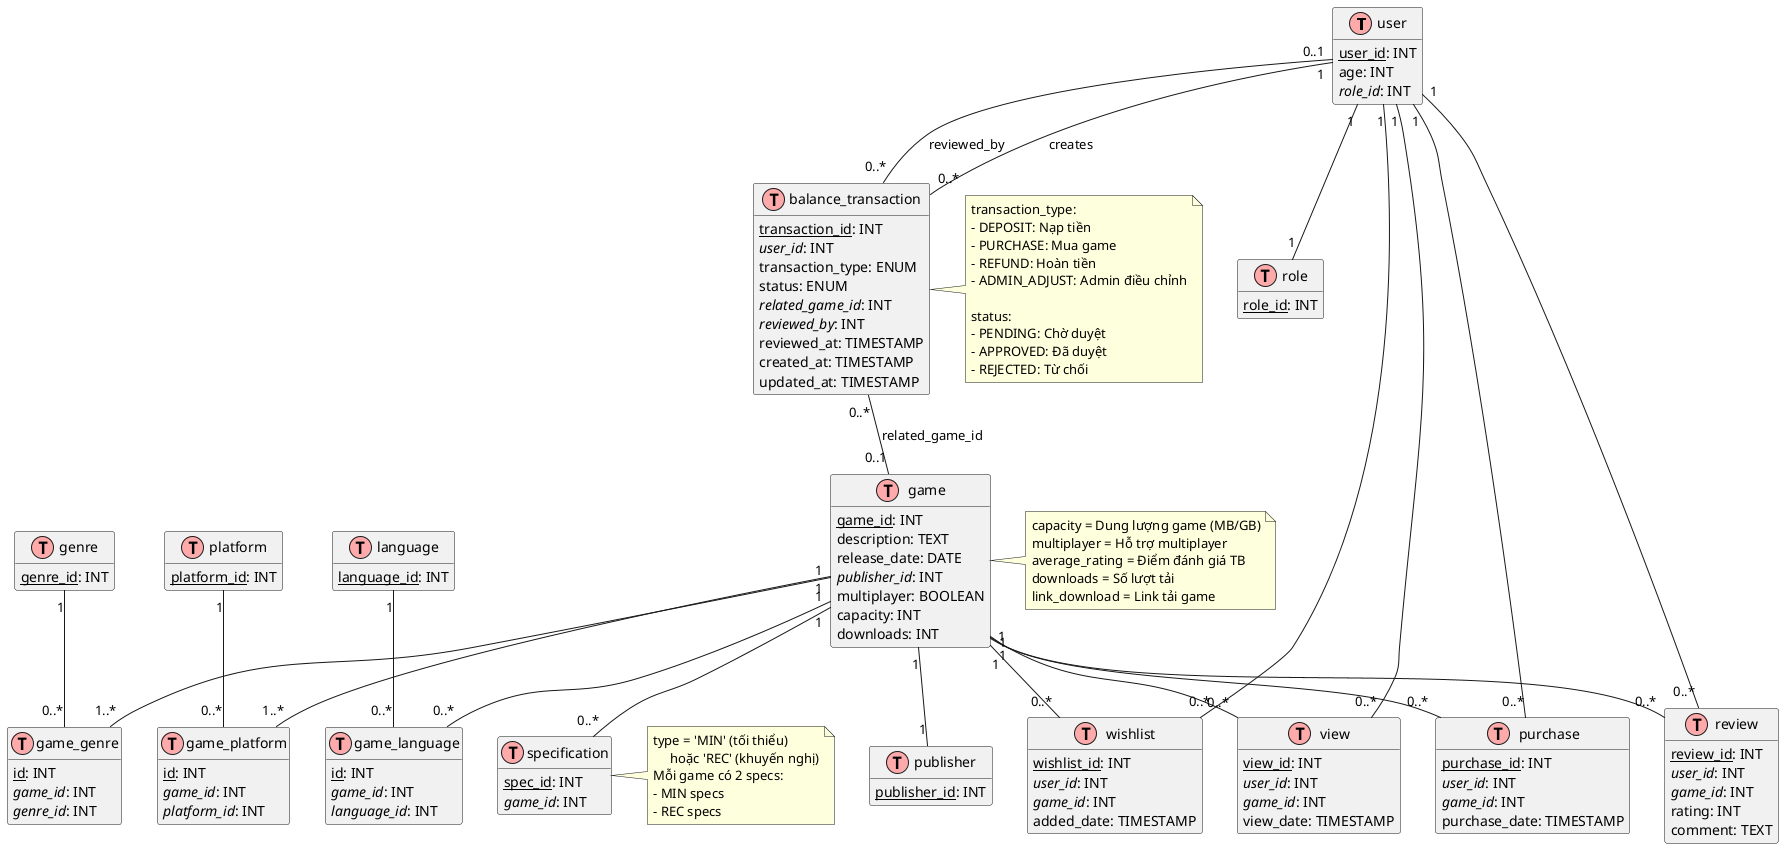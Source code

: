 @startuml ERD_Database
' ========================================
' ERD - Entity Relationship Diagram
' Database Schema for Game Store
' ========================================

!define table(x) class x << (T,#FFAAAA) >>
!define primary_key(x) <u>x</u>
!define foreign_key(x) <i>x</i>

hide methods
hide stereotypes

' Entities
table(user) {
  primary_key(user_id): INT
  username: VARCHAR(50)
  email: VARCHAR(100)
  password: VARCHAR(255)
  age: INT
  gender: VARCHAR(20)
  balance: DECIMAL(15,2)
  foreign_key(role_id): INT
}

table(role) {
  primary_key(role_id): INT
  name: VARCHAR(50)
}

table(game) {
  primary_key(game_id): INT
  name: VARCHAR(255)
  description: TEXT
  release_date: DATE
  foreign_key(publisher_id): INT
  mode: VARCHAR(100)
  price: DECIMAL(10,2)
  multiplayer: BOOLEAN
  capacity: INT
  age_rating: VARCHAR(10)
  average_rating: DECIMAL(3,2)
  downloads: INT
  image: VARCHAR(500)
  link_download: VARCHAR(500)
}

table(publisher) {
  primary_key(publisher_id): INT
  name: VARCHAR(100)
}

table(genre) {
  primary_key(genre_id): INT
  name: VARCHAR(50)
}

table(platform) {
  primary_key(platform_id): INT
  name: VARCHAR(50)
}

table(language) {
  primary_key(language_id): INT
  name: VARCHAR(50)
}

table(game_genre) {
  primary_key(id): INT
  foreign_key(game_id): INT
  foreign_key(genre_id): INT
}

table(game_platform) {
  primary_key(id): INT
  foreign_key(game_id): INT
  foreign_key(platform_id): INT
}

table(game_language) {
  primary_key(id): INT
  foreign_key(game_id): INT
  foreign_key(language_id): INT
}

table(specification) {
  primary_key(spec_id): INT
  foreign_key(game_id): INT
  type: ENUM('MIN','REC')
  cpu: VARCHAR(200)
  ram: VARCHAR(50)
  gpu: VARCHAR(200)
}

table(purchase) {
  primary_key(purchase_id): INT
  foreign_key(user_id): INT
  foreign_key(game_id): INT
  purchase_date: TIMESTAMP
  payment_method: VARCHAR(50)
}

table(review) {
  primary_key(review_id): INT
  foreign_key(user_id): INT
  foreign_key(game_id): INT
  rating: INT
  comment: TEXT
}

table(wishlist) {
  primary_key(wishlist_id): INT
  foreign_key(user_id): INT
  foreign_key(game_id): INT
  added_date: TIMESTAMP
}

table(view) {
  primary_key(view_id): INT
  foreign_key(user_id): INT
  foreign_key(game_id): INT
  view_date: TIMESTAMP
}

table(balance_transaction) {
  primary_key(transaction_id): INT
  foreign_key(user_id): INT
  amount: DECIMAL(15,2)
  balance_before: DECIMAL(15,2)
  balance_after: DECIMAL(15,2)
  transaction_type: ENUM
  status: ENUM
  description: VARCHAR(500)
  foreign_key(related_game_id): INT
  foreign_key(reviewed_by): INT
  reviewed_at: TIMESTAMP
  created_at: TIMESTAMP
  updated_at: TIMESTAMP
}

' Relationships
user "1" -- "1" role
user "1" -- "0..*" purchase
user "1" -- "0..*" review
user "1" -- "0..*" wishlist
user "1" -- "0..*" view
user "1" -- "0..*" balance_transaction : creates

game "1" -- "0..*" purchase
game "1" -- "0..*" review
game "1" -- "0..*" wishlist
game "1" -- "0..*" view
game "1" -- "0..*" specification
game "1" -- "1" publisher
game "1" -- "1..*" game_genre
game "1" -- "1..*" game_platform
game "1" -- "0..*" game_language

genre "1" -- "0..*" game_genre
platform "1" -- "0..*" game_platform
language "1" -- "0..*" game_language

balance_transaction "0..*" -- "0..1" game : related_game_id
balance_transaction "0..*" -- "0..1" user : reviewed_by

note right of game
  capacity = Dung lượng game (MB/GB)
  multiplayer = Hỗ trợ multiplayer
  average_rating = Điểm đánh giá TB
  downloads = Số lượt tải
  link_download = Link tải game
end note

note right of specification
  type = 'MIN' (tối thiểu) 
       hoặc 'REC' (khuyến nghị)
  Mỗi game có 2 specs:
  - MIN specs
  - REC specs
end note

note right of balance_transaction
  transaction_type:
  - DEPOSIT: Nạp tiền
  - PURCHASE: Mua game
  - REFUND: Hoàn tiền
  - ADMIN_ADJUST: Admin điều chỉnh
  
  status:
  - PENDING: Chờ duyệt
  - APPROVED: Đã duyệt
  - REJECTED: Từ chối
end note

@enduml

@startuml UseCase_Customer
' ========================================
' Use Case Diagram - Customer
' ========================================

left to right direction
skinparam packageStyle rectangle

actor Customer as customer
actor "Payment System" as payment
actor "AI Recommendation" as ai

rectangle "Game Store System" {
  usecase "Đăng ký tài khoản" as UC1
  usecase "Đăng nhập" as UC2
  usecase "Tìm kiếm game" as UC3
  usecase "Xem chi tiết game" as UC4
  usecase "Thêm vào Wishlist" as UC5
  usecase "Mua game" as UC6
  usecase "Đánh giá & Review" as UC7
  usecase "Nạp tiền" as UC8
  usecase "Xem lịch sử giao dịch" as UC9
  usecase "Quản lý thông tin cá nhân" as UC10
  usecase "Nhận gợi ý game" as UC11
  usecase "Lọc game theo thể loại" as UC12
  usecase "Xem thư viện game đã mua" as UC13
}

customer --> UC1
customer --> UC2
customer --> UC3
customer --> UC4
customer --> UC5
customer --> UC6
customer --> UC7
customer --> UC8
customer --> UC9
customer --> UC10
customer --> UC11
customer --> UC12
customer --> UC13

UC6 ..> payment : <<include>>
UC11 ..> ai : <<include>>
UC3 ..> UC4 : <<extend>>
UC4 ..> UC5 : <<extend>>
UC4 ..> UC6 : <<extend>>

@enduml

@startuml UseCase_Admin
' ========================================
' Use Case Diagram - Admin
' ========================================

left to right direction
skinparam packageStyle rectangle

actor Admin as admin
actor "Database" as db

rectangle "Admin Management System" {
  usecase "Quản lý game" as UC1
  usecase "Thêm game mới" as UC2
  usecase "Sửa thông tin game" as UC3
  usecase "Xóa game" as UC4
  usecase "Quản lý người dùng" as UC5
  usecase "Xem thống kê doanh thu" as UC6
  usecase "Quản lý đánh giá" as UC7
  usecase "Duyệt yêu cầu nạp tiền" as UC8
  usecase "Từ chối nạp tiền" as UC9
  usecase "Quản lý giao dịch" as UC10
  usecase "Xem báo cáo" as UC11
}

admin --> UC1
admin --> UC5
admin --> UC6
admin --> UC7
admin --> UC8
admin --> UC10
admin --> UC11

UC1 ..> UC2 : <<extend>>
UC1 ..> UC3 : <<extend>>
UC1 ..> UC4 : <<extend>>
UC8 ..> UC9 : <<extend>>

UC2 ..> db : <<include>>
UC3 ..> db : <<include>>
UC4 ..> db : <<include>>
UC8 ..> db : <<include>>

@enduml

@startuml Activity_Purchase
' ========================================
' Activity Diagram - Purchase Game Flow
' ========================================

|Customer|
start
:Duyệt danh sách game;
:Chọn game muốn mua;
:Xem chi tiết game;

if (Đã mua game này?) then (yes)
  :Hiển thị "Đã sở hữu";
  stop
else (no)
  :Nhấn nút "Mua game";
endif

|System|
:Kiểm tra đăng nhập;

if (Đã đăng nhập?) then (no)
  :Redirect đến trang login;
  stop
else (yes)
  :Hiển thị modal thanh toán;
endif

|Customer|
:Xem thông tin:
- Giá game
- Số dư hiện tại
- Số dư sau khi mua;

if (Số dư đủ?) then (no)
  :Hiển thị thông báo\n"Số dư không đủ";
  :Đề xuất nạp tiền;
  stop
else (yes)
  :Xác nhận mua;
endif

|System|
:Trừ số dư;
:Tạo bản ghi purchase;
:Tạo transaction record\n(type: PURCHASE, status: APPROVED);
:Cập nhật balance;
:Thêm game vào thư viện;

|Customer|
:Nhận thông báo thành công;
:Có thể tải/chơi game;

stop

@enduml

@startuml Activity_Deposit
' ========================================
' Activity Diagram - Deposit Money Flow
' ========================================

|Customer|
start
:Truy cập trang Profile;
:Chọn tab "Nạp tiền";
:Nhập số tiền cần nạp;
:Nhập ghi chú (optional);
:Gửi yêu cầu nạp tiền;

|System|
:Tạo transaction record\n(type: DEPOSIT, status: PENDING);
:Lưu vào database;
:Hiển thị thông tin chuyển khoản:
- Số tài khoản
- Mã QR
- Nội dung CK;

|Customer|
:Thực hiện chuyển khoản\nqua ngân hàng;
:Chờ admin duyệt;

|Admin|
:Vào trang "Yêu cầu nạp tiền";
:Xem danh sách pending;
:Kiểm tra thông tin CK;

if (Thông tin đúng?) then (yes)
  :Nhấn "Duyệt";
  
  |System|
  :Cập nhật status = APPROVED;
  :Cộng tiền vào balance;
  :Lưu reviewed_by, reviewed_at;
  :Gửi notification cho user;
  
  |Customer|
  :Nhận thông báo\n"Nạp tiền thành công";
  :Số dư được cập nhật;
  
else (no)
  :Nhấn "Từ chối";
  
  |System|
  :Cập nhật status = REJECTED;
  :Lưu lý do từ chối;
  :Gửi notification cho user;
  
  |Customer|
  :Nhận thông báo\n"Yêu cầu bị từ chối";
endif

stop

@enduml

@startuml Sequence_Recommendation
' ========================================
' Sequence Diagram - AI Recommendation System
' ========================================

actor User
participant "Frontend\n(React)" as FE
participant "Backend\n(Node.js/Express)" as BE
participant "Python AI\nService" as AI
database "MySQL\nDatabase" as DB
database "SQLite\nInteractions" as SQLite

User -> FE: Truy cập trang chủ
activate FE

FE -> BE: GET /api/recommendations/:userId
activate BE

BE -> DB: Query user interactions\n(purchases, reviews,\nwishlist, views)
activate DB
DB --> BE: User interaction data
deactivate DB

BE -> AI: POST /recommend\n{user_id, interactions}
activate AI

AI -> AI: Load pre-trained models\n(SVD, Content, Demographic)

AI -> SQLite: Query interaction history\nwith timestamps
activate SQLite
SQLite --> AI: Timestamped interactions
deactivate SQLite

AI -> AI: Apply temporal decay\nweight × exp(-0.01 × days)

AI -> AI: Build user profile vector\nfrom weighted interactions

== Collaborative Filtering (SVD) ==
AI -> AI: U × Σ × V^T\nPredict ratings

== Content-Based Filtering ==
AI -> AI: TF-IDF similarity\nCosine distance

== Demographic Filtering ==
AI -> AI: Find similar users\nby age & gender

== Keyword Filtering ==
AI -> AI: Keyword matching\n(if search query exists)

AI -> AI: Ensemble scores:\nfinal = svd×0.45 + content×0.35\n+ demo×0.20 + keyword×0.0

AI -> AI: Rank by final score\nFilter out purchased games

AI --> BE: Top 10 recommended games\n[{game_id, score, reason}]
deactivate AI

BE -> DB: Fetch game details\nfor recommendations
activate DB
DB --> BE: Game info\n(name, price, image, etc.)
deactivate DB

BE --> FE: Recommendation list\nwith full game data
deactivate BE

FE -> FE: Render game cards\nwith "Recommended for you" tag

FE --> User: Display personalized\nrecommendations
deactivate FE

User -> FE: Click on recommended game
activate FE
FE -> BE: Track interaction\nPOST /api/track/view
activate BE
BE -> SQLite: Log view interaction\nwith timestamp
activate SQLite
SQLite --> BE: Success
deactivate SQLite
BE --> FE: OK
deactivate BE
deactivate FE

note over AI, SQLite
  Interactions được log liên tục
  để cải thiện recommendations
  trong tương lai
end note

@enduml

@startuml Component_Architecture
' ========================================
' Component Diagram - System Architecture
' ========================================

!define RECTANGLE class

skinparam componentStyle rectangle

package "Frontend - React + TypeScript" {
  [Customer Pages] as CP
  [Admin Pages] as AP
  [Auth Context] as Auth
  [Material-UI Components] as MUI
  [Axios HTTP Client] as Axios
}

package "Backend - Node.js + Express" {
  [API Routes] as Routes
  [Controllers] as Ctrl
  [Models] as Models
  [Middleware] as MW
  [JWT Service] as JWT
}

package "AI Service - Python + Flask" {
  [Recommendation API] as RecAPI
  [SVD Model] as SVD
  [Content-Based Filter] as CBF
  [Demographic Filter] as Demo
  [Keyword Filter] as KW
  [Temporal Analyzer] as Temporal
}

database "MySQL Database" as MySQL {
  [user]
  [game]
  [purchase]
  [review]
  [wishlist]
  [view]
  [balance_transaction]
}

database "SQLite DB" as SQLite {
  [user_interactions]
}

cloud "External Services" {
  [Bank Transfer] as Bank
}

CP --> Auth
AP --> Auth
CP --> MUI
AP --> MUI
CP --> Axios
AP --> Axios

Axios --> Routes : HTTP/REST

Routes --> MW : Auth Check
MW --> JWT : Verify Token
Routes --> Ctrl : Business Logic
Ctrl --> Models : Data Access
Models --> MySQL : SQL Queries

Ctrl --> RecAPI : HTTP Request
RecAPI --> SVD
RecAPI --> CBF
RecAPI --> Demo
RecAPI --> KW
RecAPI --> Temporal
SVD --> SQLite
CBF --> SQLite
Temporal --> SQLite

CP --> Bank : QR Code Payment
Bank --> AP : Verify Transfer

note right of RecAPI
  Dynamic Weighting:
  - SVD: 45% / 15%
  - Content: 35% / 15%
  - Demo: 20% / 10%
  - Keyword: 0% / 60%
end note

@enduml

@startuml Class_Models
' ========================================
' Class Diagram - Backend Models
' ========================================

class UserModel {
  +findById(userId): User
  +findByEmail(email): User
  +create(userData): userId
  +updateBalance(userId, newBalance)
  +updateProfile(userId, data)
}

class GameModel {
  +findById(gameId): Game
  +findAll(): Game[]
  +findAllWithPublisherAndGenres(): Game[]
  +create(gameData): gameId
  +update(gameId, data)
  +delete(gameId)
}

class PurchaseModel {
  +create(userId, gameId): purchaseId
  +findByUserId(userId): Purchase[]
  +findByGameId(gameId): Purchase[]
  +checkOwnership(userId, gameId): boolean
}

class ReviewModel {
  +create(userId, gameId, rating, comment): reviewId
  +findByUserId(userId): Review[]
  +findByGameId(gameId): Review[]
  +update(reviewId, data)
  +delete(reviewId)
}

class WishlistModel {
  +add(userId, gameId): wishlistId
  +remove(userId, gameId)
  +findByUserId(userId): Wishlist[]
  +checkExists(userId, gameId): boolean
}

class ViewModel {
  +track(userId, gameId)
  +findByUserId(userId): View[]
  +getViewCount(gameId): number
}

class BalanceTransactionModel {
  +create(transactionData): transactionId
  +findByUserId(userId): Transaction[]
  +findPendingDeposits(): Transaction[]
  +getUserPendingDeposits(userId): Transaction[]
  +approveDeposit(transactionId, adminId)
  +rejectDeposit(transactionId, adminId, reason)
  +getStatsByUserId(userId): Stats
}

class PublisherModel {
  +findById(publisherId): Publisher
  +findAll(): Publisher[]
  +create(name): publisherId
}

class GenreModel {
  +findById(genreId): Genre
  +findAll(): Genre[]
  +findByGameId(gameId): Genre[]
}

class PlatformModel {
  +findById(platformId): Platform
  +findAll(): Platform[]
  +findByGameId(gameId): Platform[]
}

UserModel "1" -- "0..*" PurchaseModel
UserModel "1" -- "0..*" ReviewModel
UserModel "1" -- "0..*" WishlistModel
UserModel "1" -- "0..*" ViewModel
UserModel "1" -- "0..*" BalanceTransactionModel

GameModel "1" -- "0..*" PurchaseModel
GameModel "1" -- "0..*" ReviewModel
GameModel "1" -- "0..*" WishlistModel
GameModel "1" -- "0..*" ViewModel
GameModel "1" -- "1" PublisherModel
GameModel "1" -- "1..*" GenreModel
GameModel "1" -- "1..*" PlatformModel

@enduml

@startuml State_Deposit
' ========================================
' State Diagram - Deposit Transaction
' ========================================

[*] --> Created : User submits\ndeposit request

Created --> Pending : System creates\ntransaction record\n(status = PENDING)

Pending --> UnderReview : Admin views\nrequest

UnderReview --> Approved : Admin approves\n& verifies payment
UnderReview --> Rejected : Admin rejects\n(invalid info)

Approved --> Completed : System adds\nmoney to balance

Rejected --> [*]
Completed --> [*]

note right of Pending
  Transaction data:
  - user_id
  - amount
  - balance_before
  - balance_after (expected)
  - status: PENDING
  - description
end note

note right of Approved
  Updated fields:
  - status: APPROVED
  - reviewed_by: admin_id
  - reviewed_at: timestamp
  - User balance updated
end note

note right of Rejected
  Updated fields:
  - status: REJECTED
  - reviewed_by: admin_id
  - reviewed_at: timestamp
  - Balance unchanged
end note

@enduml

@startuml Deployment_Architecture
' ========================================
' Deployment Diagram
' ========================================

node "Client Browser" {
  component [React App\n(TypeScript)] as React
}

node "Web Server\n(Node.js)" {
  component [Express API\nBackend] as Express
}

node "AI Server\n(Python)" {
  component [Flask Service\nRecommendation] as Flask
}

node "Database Server" {
  database [MySQL\nMain Database] as MySQL
  database [SQLite\nInteractions] as SQLite
}

cloud "CDN / Storage" {
  storage [Game Images\nStatic Assets] as CDN
}

React --> Express : HTTPS/REST API\nport 3001
Express --> Flask : HTTP\nport 5000
Express --> MySQL : MySQL Protocol\nport 3306
Flask --> SQLite : SQLite\nLocal File
React --> CDN : HTTPS\nStatic Assets

note right of Express
  Environment: Node.js 18+
  Framework: Express.js
  Auth: JWT tokens
  Port: 3001
end note

note right of Flask
  Environment: Python 3.8+
  Framework: Flask
  Libraries: numpy, pandas,
  scikit-learn, scipy
  Port: 5000
end note

note right of MySQL
  Storage: Game data,
  Users, Purchases,
  Reviews, Transactions
end note

note right of SQLite
  Storage: Interaction logs
  with timestamps for
  temporal analysis
end note

@enduml

@startuml Activity_AI_Training
' ========================================
' Activity Diagram - AI Model Training
' ========================================

|Data Engineer|
start

:Load data từ JSON files\n(game.json, library.json);

:Connect to MySQL database\nExport user interactions;

:Connect to SQLite\nExport timestamped interactions;

|Preprocessing|
:Create user-item matrix;

:Calculate weighted ratings:
- Wishlist: 5.0
- Purchase no review: 3.0
- Purchase + 5 star: 5.0
- Purchase + 4 star: 4.0
- Purchase + 3 star: 3.0
- Purchase + 2 star: 2.0
- Purchase + 1 star: 1.0
- View: 0.5 per view;

:Apply temporal decay:
weight × exp(-0.01 × days_elapsed);

|SVD Model|
:Normalize user-item matrix\n(demean by user average);

:Apply SVD decomposition\nU, Σ, V^T = svd(matrix, k=2);

:Reconstruct predicted ratings\nR = U × Σ × V^T + mean;

:Save SVD components;

|Content-Based Model|
:Extract game features:
- Genre (One-Hot)
- Platform (Multi-hot)
- Publisher (Embedding)
- Price (Normalized)
- Keywords (TF-IDF);

:Build TF-IDF vectorizer\nfrom descriptions & tags;

:Calculate cosine similarity\nbetween all games;

:Save content similarity matrix;

|Demographic Model|
:Group users by age & gender;

:Calculate demographic similarity;

:Build demographic profiles;

|Keyword Model|
:Extract keywords from:
- Game descriptions
- Tags
- Reviews;

:Build keyword library\nwith TF-IDF scores;

:Create keyword embeddings;

|Validation|
if (Models trained successfully?) then (yes)
  :Save all models to disk;
  :Update model version;
  :Log training metrics;
  
  :Deploy to Flask API;
  
  :Test with sample users;
  
  if (Performance acceptable?) then (yes)
    :Activate new models;
    :Monitor performance;
    stop
  else (no)
    :Rollback to previous version;
    :Debug issues;
    stop
  endif
  
else (no)
  :Log error details;
  :Alert data team;
  stop
endif

@enduml

@startuml Flow_Recommendation
' ========================================
' Flowchart - Recommendation Process
' ========================================

start

:User requests recommendations;

:Load user interaction history\n(purchase, review, wishlist, view);

if (User has interactions?) then (yes)
  :Load interactions with timestamps;
  
  :Calculate days elapsed\nfor each interaction;
  
  :Apply temporal decay\nweight × exp(-0.01 × days);
  
  :Build weighted user profile;
  
  partition "SVD Collaborative Filtering" {
    :Get user vector from U matrix;
    :Predict ratings = U × Σ × V^T;
    :Score = predicted_rating × 0.45;
  }
  
  partition "Content-Based Filtering" {
    :Extract features from\nuser's liked games;
    :Calculate similarity with\nall other games;
    :Score = similarity × 0.35;
  }
  
  partition "Demographic Filtering" {
    :Find users with similar\nage & gender;
    :Get games they liked;
    :Score = demo_score × 0.20;
  }
  
  partition "Keyword Filtering (if applicable)" {
    if (User entered keyword?) then (yes)
      :Match keyword with game\ndescriptions using TF-IDF;
      :Score = keyword_score × 0.60;
      :Adjust other weights:
      SVD=0.15, Content=0.15, Demo=0.10;
    else (no)
      :Keyword score = 0;
    endif
  }
  
else (no - Cold Start)
  :Recommend popular games;
  :Recommend high-rated games;
  :Recommend trending games;
  stop
endif

:Combine all scores\nfinal = SVD + Content + Demo + Keyword;

:Filter out already purchased games;

:Sort by final score (descending);

:Select top N games (default 10);

:Add recommendation reasons:
- "Similar to games you liked"
- "Popular in your age group"
- "Matches your search";

:Return recommendations to user;

stop

@enduml


